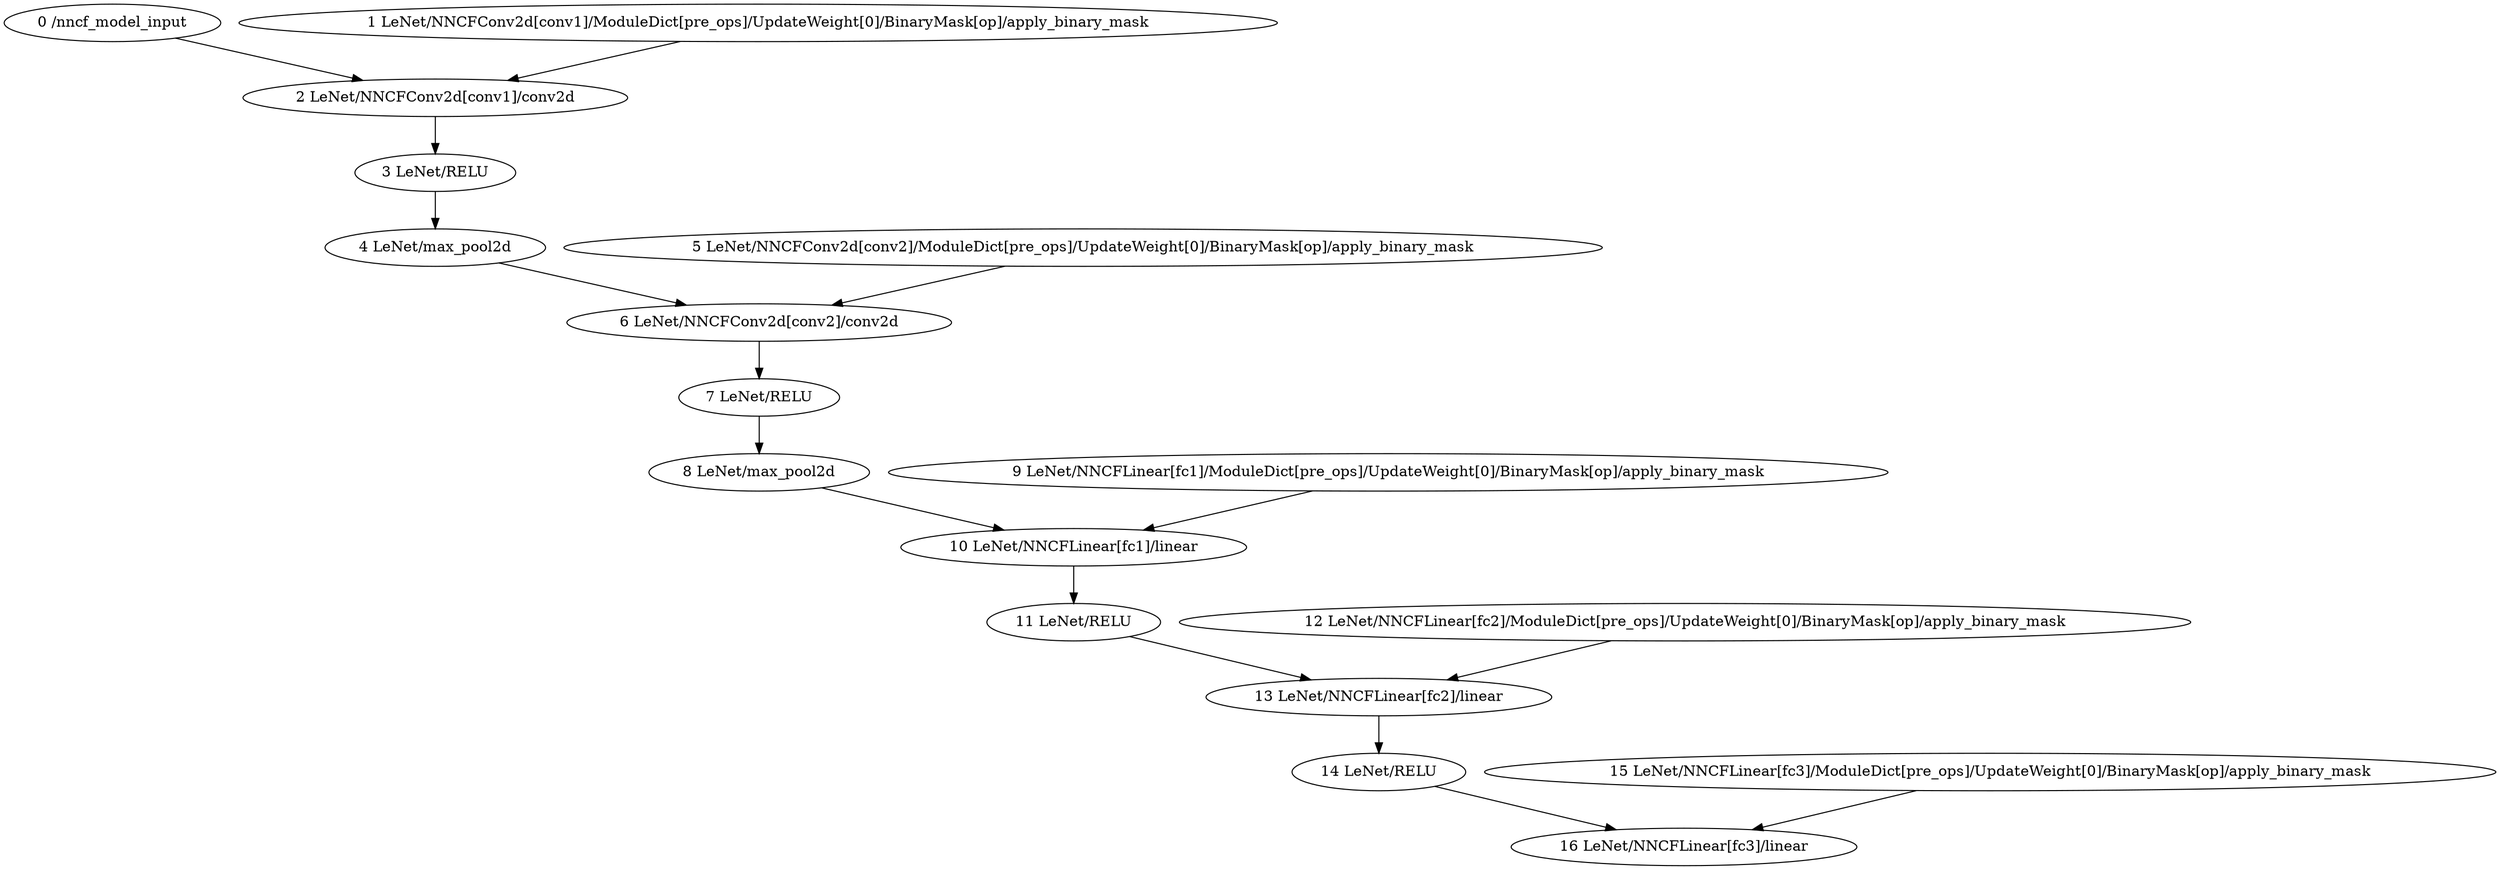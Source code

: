 strict digraph  {
"0 /nncf_model_input" [id=0, scope="", type=nncf_model_input];
"1 LeNet/NNCFConv2d[conv1]/ModuleDict[pre_ops]/UpdateWeight[0]/BinaryMask[op]/apply_binary_mask" [id=1, scope="LeNet/NNCFConv2d[conv1]/ModuleDict[pre_ops]/UpdateWeight[0]/BinaryMask[op]", type=apply_binary_mask];
"2 LeNet/NNCFConv2d[conv1]/conv2d" [id=2, scope="LeNet/NNCFConv2d[conv1]", type=conv2d];
"3 LeNet/RELU" [id=3, scope=LeNet, type=RELU];
"4 LeNet/max_pool2d" [id=4, scope=LeNet, type=max_pool2d];
"5 LeNet/NNCFConv2d[conv2]/ModuleDict[pre_ops]/UpdateWeight[0]/BinaryMask[op]/apply_binary_mask" [id=5, scope="LeNet/NNCFConv2d[conv2]/ModuleDict[pre_ops]/UpdateWeight[0]/BinaryMask[op]", type=apply_binary_mask];
"6 LeNet/NNCFConv2d[conv2]/conv2d" [id=6, scope="LeNet/NNCFConv2d[conv2]", type=conv2d];
"7 LeNet/RELU" [id=7, scope=LeNet, type=RELU];
"8 LeNet/max_pool2d" [id=8, scope=LeNet, type=max_pool2d];
"9 LeNet/NNCFLinear[fc1]/ModuleDict[pre_ops]/UpdateWeight[0]/BinaryMask[op]/apply_binary_mask" [id=9, scope="LeNet/NNCFLinear[fc1]/ModuleDict[pre_ops]/UpdateWeight[0]/BinaryMask[op]", type=apply_binary_mask];
"10 LeNet/NNCFLinear[fc1]/linear" [id=10, scope="LeNet/NNCFLinear[fc1]", type=linear];
"11 LeNet/RELU" [id=11, scope=LeNet, type=RELU];
"12 LeNet/NNCFLinear[fc2]/ModuleDict[pre_ops]/UpdateWeight[0]/BinaryMask[op]/apply_binary_mask" [id=12, scope="LeNet/NNCFLinear[fc2]/ModuleDict[pre_ops]/UpdateWeight[0]/BinaryMask[op]", type=apply_binary_mask];
"13 LeNet/NNCFLinear[fc2]/linear" [id=13, scope="LeNet/NNCFLinear[fc2]", type=linear];
"14 LeNet/RELU" [id=14, scope=LeNet, type=RELU];
"15 LeNet/NNCFLinear[fc3]/ModuleDict[pre_ops]/UpdateWeight[0]/BinaryMask[op]/apply_binary_mask" [id=15, scope="LeNet/NNCFLinear[fc3]/ModuleDict[pre_ops]/UpdateWeight[0]/BinaryMask[op]", type=apply_binary_mask];
"16 LeNet/NNCFLinear[fc3]/linear" [id=16, scope="LeNet/NNCFLinear[fc3]", type=linear];
"0 /nncf_model_input" -> "2 LeNet/NNCFConv2d[conv1]/conv2d";
"1 LeNet/NNCFConv2d[conv1]/ModuleDict[pre_ops]/UpdateWeight[0]/BinaryMask[op]/apply_binary_mask" -> "2 LeNet/NNCFConv2d[conv1]/conv2d";
"2 LeNet/NNCFConv2d[conv1]/conv2d" -> "3 LeNet/RELU";
"3 LeNet/RELU" -> "4 LeNet/max_pool2d";
"4 LeNet/max_pool2d" -> "6 LeNet/NNCFConv2d[conv2]/conv2d";
"5 LeNet/NNCFConv2d[conv2]/ModuleDict[pre_ops]/UpdateWeight[0]/BinaryMask[op]/apply_binary_mask" -> "6 LeNet/NNCFConv2d[conv2]/conv2d";
"6 LeNet/NNCFConv2d[conv2]/conv2d" -> "7 LeNet/RELU";
"7 LeNet/RELU" -> "8 LeNet/max_pool2d";
"8 LeNet/max_pool2d" -> "10 LeNet/NNCFLinear[fc1]/linear";
"9 LeNet/NNCFLinear[fc1]/ModuleDict[pre_ops]/UpdateWeight[0]/BinaryMask[op]/apply_binary_mask" -> "10 LeNet/NNCFLinear[fc1]/linear";
"10 LeNet/NNCFLinear[fc1]/linear" -> "11 LeNet/RELU";
"11 LeNet/RELU" -> "13 LeNet/NNCFLinear[fc2]/linear";
"12 LeNet/NNCFLinear[fc2]/ModuleDict[pre_ops]/UpdateWeight[0]/BinaryMask[op]/apply_binary_mask" -> "13 LeNet/NNCFLinear[fc2]/linear";
"13 LeNet/NNCFLinear[fc2]/linear" -> "14 LeNet/RELU";
"14 LeNet/RELU" -> "16 LeNet/NNCFLinear[fc3]/linear";
"15 LeNet/NNCFLinear[fc3]/ModuleDict[pre_ops]/UpdateWeight[0]/BinaryMask[op]/apply_binary_mask" -> "16 LeNet/NNCFLinear[fc3]/linear";
}

